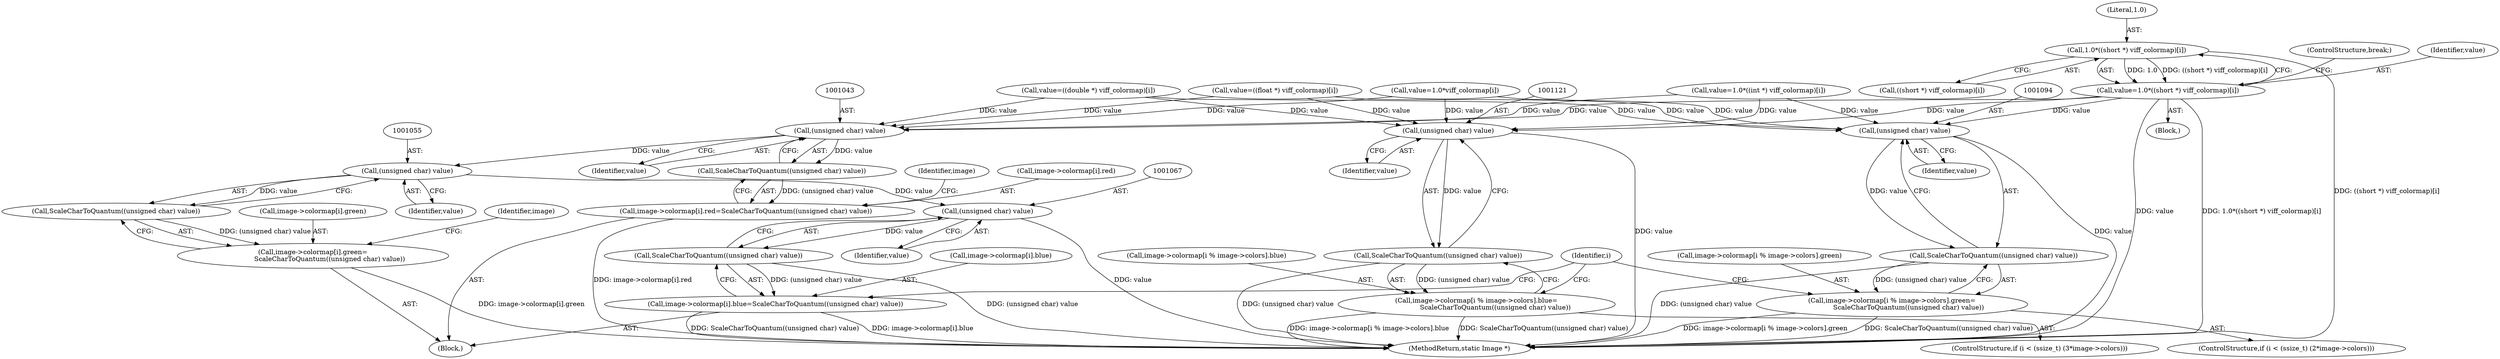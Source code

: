 digraph "0_ImageMagick_134463b926fa965571aa4febd61b810be5e7da05_0@array" {
"1000978" [label="(Call,1.0*((short *) viff_colormap)[i])"];
"1000976" [label="(Call,value=1.0*((short *) viff_colormap)[i])"];
"1001042" [label="(Call,(unsigned char) value)"];
"1001041" [label="(Call,ScaleCharToQuantum((unsigned char) value))"];
"1001033" [label="(Call,image->colormap[i].red=ScaleCharToQuantum((unsigned char) value))"];
"1001054" [label="(Call,(unsigned char) value)"];
"1001053" [label="(Call,ScaleCharToQuantum((unsigned char) value))"];
"1001045" [label="(Call,image->colormap[i].green=\n                ScaleCharToQuantum((unsigned char) value))"];
"1001066" [label="(Call,(unsigned char) value)"];
"1001065" [label="(Call,ScaleCharToQuantum((unsigned char) value))"];
"1001057" [label="(Call,image->colormap[i].blue=ScaleCharToQuantum((unsigned char) value))"];
"1001093" [label="(Call,(unsigned char) value)"];
"1001092" [label="(Call,ScaleCharToQuantum((unsigned char) value))"];
"1001080" [label="(Call,image->colormap[i % image->colors].green=\n                ScaleCharToQuantum((unsigned char) value))"];
"1001120" [label="(Call,(unsigned char) value)"];
"1001119" [label="(Call,ScaleCharToQuantum((unsigned char) value))"];
"1001107" [label="(Call,image->colormap[i % image->colors].blue=\n                  ScaleCharToQuantum((unsigned char) value))"];
"1001007" [label="(Call,value=((double *) viff_colormap)[i])"];
"1000974" [label="(Block,)"];
"1000987" [label="(Call,value=1.0*((int *) viff_colormap)[i])"];
"1001097" [label="(ControlStructure,if (i < (ssize_t) (3*image->colors)))"];
"1000979" [label="(Literal,1.0)"];
"1001122" [label="(Identifier,value)"];
"1000966" [label="(Identifier,i)"];
"1002370" [label="(MethodReturn,static Image *)"];
"1001081" [label="(Call,image->colormap[i % image->colors].green)"];
"1001093" [label="(Call,(unsigned char) value)"];
"1000985" [label="(ControlStructure,break;)"];
"1001080" [label="(Call,image->colormap[i % image->colors].green=\n                ScaleCharToQuantum((unsigned char) value))"];
"1000978" [label="(Call,1.0*((short *) viff_colormap)[i])"];
"1001046" [label="(Call,image->colormap[i].green)"];
"1000977" [label="(Identifier,value)"];
"1000976" [label="(Call,value=1.0*((short *) viff_colormap)[i])"];
"1001032" [label="(Block,)"];
"1001056" [label="(Identifier,value)"];
"1001041" [label="(Call,ScaleCharToQuantum((unsigned char) value))"];
"1001068" [label="(Identifier,value)"];
"1001045" [label="(Call,image->colormap[i].green=\n                ScaleCharToQuantum((unsigned char) value))"];
"1001095" [label="(Identifier,value)"];
"1001066" [label="(Call,(unsigned char) value)"];
"1001033" [label="(Call,image->colormap[i].red=ScaleCharToQuantum((unsigned char) value))"];
"1001057" [label="(Call,image->colormap[i].blue=ScaleCharToQuantum((unsigned char) value))"];
"1001016" [label="(Call,value=1.0*viff_colormap[i])"];
"1000998" [label="(Call,value=((float *) viff_colormap)[i])"];
"1001108" [label="(Call,image->colormap[i % image->colors].blue)"];
"1001107" [label="(Call,image->colormap[i % image->colors].blue=\n                  ScaleCharToQuantum((unsigned char) value))"];
"1001058" [label="(Call,image->colormap[i].blue)"];
"1001049" [label="(Identifier,image)"];
"1001061" [label="(Identifier,image)"];
"1001070" [label="(ControlStructure,if (i < (ssize_t) (2*image->colors)))"];
"1001092" [label="(Call,ScaleCharToQuantum((unsigned char) value))"];
"1001120" [label="(Call,(unsigned char) value)"];
"1001034" [label="(Call,image->colormap[i].red)"];
"1001065" [label="(Call,ScaleCharToQuantum((unsigned char) value))"];
"1001119" [label="(Call,ScaleCharToQuantum((unsigned char) value))"];
"1001044" [label="(Identifier,value)"];
"1001042" [label="(Call,(unsigned char) value)"];
"1001054" [label="(Call,(unsigned char) value)"];
"1001053" [label="(Call,ScaleCharToQuantum((unsigned char) value))"];
"1000980" [label="(Call,((short *) viff_colormap)[i])"];
"1000978" -> "1000976"  [label="AST: "];
"1000978" -> "1000980"  [label="CFG: "];
"1000979" -> "1000978"  [label="AST: "];
"1000980" -> "1000978"  [label="AST: "];
"1000976" -> "1000978"  [label="CFG: "];
"1000978" -> "1002370"  [label="DDG: ((short *) viff_colormap)[i]"];
"1000978" -> "1000976"  [label="DDG: 1.0"];
"1000978" -> "1000976"  [label="DDG: ((short *) viff_colormap)[i]"];
"1000976" -> "1000974"  [label="AST: "];
"1000977" -> "1000976"  [label="AST: "];
"1000985" -> "1000976"  [label="CFG: "];
"1000976" -> "1002370"  [label="DDG: value"];
"1000976" -> "1002370"  [label="DDG: 1.0*((short *) viff_colormap)[i]"];
"1000976" -> "1001042"  [label="DDG: value"];
"1000976" -> "1001093"  [label="DDG: value"];
"1000976" -> "1001120"  [label="DDG: value"];
"1001042" -> "1001041"  [label="AST: "];
"1001042" -> "1001044"  [label="CFG: "];
"1001043" -> "1001042"  [label="AST: "];
"1001044" -> "1001042"  [label="AST: "];
"1001041" -> "1001042"  [label="CFG: "];
"1001042" -> "1001041"  [label="DDG: value"];
"1000987" -> "1001042"  [label="DDG: value"];
"1001007" -> "1001042"  [label="DDG: value"];
"1000998" -> "1001042"  [label="DDG: value"];
"1001016" -> "1001042"  [label="DDG: value"];
"1001042" -> "1001054"  [label="DDG: value"];
"1001041" -> "1001033"  [label="AST: "];
"1001033" -> "1001041"  [label="CFG: "];
"1001041" -> "1001033"  [label="DDG: (unsigned char) value"];
"1001033" -> "1001032"  [label="AST: "];
"1001034" -> "1001033"  [label="AST: "];
"1001049" -> "1001033"  [label="CFG: "];
"1001033" -> "1002370"  [label="DDG: image->colormap[i].red"];
"1001054" -> "1001053"  [label="AST: "];
"1001054" -> "1001056"  [label="CFG: "];
"1001055" -> "1001054"  [label="AST: "];
"1001056" -> "1001054"  [label="AST: "];
"1001053" -> "1001054"  [label="CFG: "];
"1001054" -> "1001053"  [label="DDG: value"];
"1001054" -> "1001066"  [label="DDG: value"];
"1001053" -> "1001045"  [label="AST: "];
"1001045" -> "1001053"  [label="CFG: "];
"1001053" -> "1001045"  [label="DDG: (unsigned char) value"];
"1001045" -> "1001032"  [label="AST: "];
"1001046" -> "1001045"  [label="AST: "];
"1001061" -> "1001045"  [label="CFG: "];
"1001045" -> "1002370"  [label="DDG: image->colormap[i].green"];
"1001066" -> "1001065"  [label="AST: "];
"1001066" -> "1001068"  [label="CFG: "];
"1001067" -> "1001066"  [label="AST: "];
"1001068" -> "1001066"  [label="AST: "];
"1001065" -> "1001066"  [label="CFG: "];
"1001066" -> "1002370"  [label="DDG: value"];
"1001066" -> "1001065"  [label="DDG: value"];
"1001065" -> "1001057"  [label="AST: "];
"1001057" -> "1001065"  [label="CFG: "];
"1001065" -> "1002370"  [label="DDG: (unsigned char) value"];
"1001065" -> "1001057"  [label="DDG: (unsigned char) value"];
"1001057" -> "1001032"  [label="AST: "];
"1001058" -> "1001057"  [label="AST: "];
"1000966" -> "1001057"  [label="CFG: "];
"1001057" -> "1002370"  [label="DDG: image->colormap[i].blue"];
"1001057" -> "1002370"  [label="DDG: ScaleCharToQuantum((unsigned char) value)"];
"1001093" -> "1001092"  [label="AST: "];
"1001093" -> "1001095"  [label="CFG: "];
"1001094" -> "1001093"  [label="AST: "];
"1001095" -> "1001093"  [label="AST: "];
"1001092" -> "1001093"  [label="CFG: "];
"1001093" -> "1002370"  [label="DDG: value"];
"1001093" -> "1001092"  [label="DDG: value"];
"1000987" -> "1001093"  [label="DDG: value"];
"1001007" -> "1001093"  [label="DDG: value"];
"1000998" -> "1001093"  [label="DDG: value"];
"1001016" -> "1001093"  [label="DDG: value"];
"1001092" -> "1001080"  [label="AST: "];
"1001080" -> "1001092"  [label="CFG: "];
"1001092" -> "1002370"  [label="DDG: (unsigned char) value"];
"1001092" -> "1001080"  [label="DDG: (unsigned char) value"];
"1001080" -> "1001070"  [label="AST: "];
"1001081" -> "1001080"  [label="AST: "];
"1000966" -> "1001080"  [label="CFG: "];
"1001080" -> "1002370"  [label="DDG: ScaleCharToQuantum((unsigned char) value)"];
"1001080" -> "1002370"  [label="DDG: image->colormap[i % image->colors].green"];
"1001120" -> "1001119"  [label="AST: "];
"1001120" -> "1001122"  [label="CFG: "];
"1001121" -> "1001120"  [label="AST: "];
"1001122" -> "1001120"  [label="AST: "];
"1001119" -> "1001120"  [label="CFG: "];
"1001120" -> "1002370"  [label="DDG: value"];
"1001120" -> "1001119"  [label="DDG: value"];
"1000987" -> "1001120"  [label="DDG: value"];
"1001007" -> "1001120"  [label="DDG: value"];
"1000998" -> "1001120"  [label="DDG: value"];
"1001016" -> "1001120"  [label="DDG: value"];
"1001119" -> "1001107"  [label="AST: "];
"1001107" -> "1001119"  [label="CFG: "];
"1001119" -> "1002370"  [label="DDG: (unsigned char) value"];
"1001119" -> "1001107"  [label="DDG: (unsigned char) value"];
"1001107" -> "1001097"  [label="AST: "];
"1001108" -> "1001107"  [label="AST: "];
"1000966" -> "1001107"  [label="CFG: "];
"1001107" -> "1002370"  [label="DDG: image->colormap[i % image->colors].blue"];
"1001107" -> "1002370"  [label="DDG: ScaleCharToQuantum((unsigned char) value)"];
}

